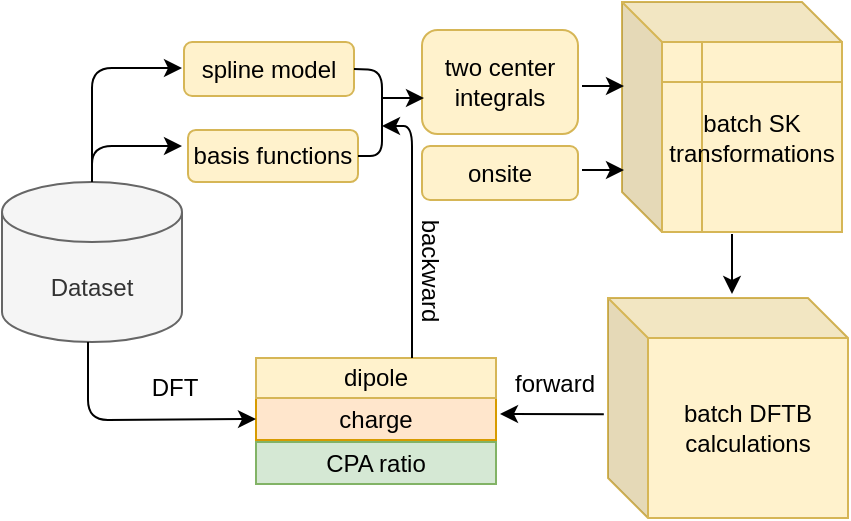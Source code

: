 <mxfile version="17.4.0" type="github">
  <diagram id="ps_Xkmwmxq0UH4aj3wPA" name="Page-1">
    <mxGraphModel dx="1422" dy="712" grid="1" gridSize="10" guides="1" tooltips="1" connect="1" arrows="1" fold="1" page="1" pageScale="1" pageWidth="850" pageHeight="1100" math="0" shadow="0">
      <root>
        <mxCell id="0" />
        <mxCell id="1" parent="0" />
        <mxCell id="vMhzculdH-lzf_wDQgZb-1" value="Dataset" style="shape=cylinder3;whiteSpace=wrap;html=1;boundedLbl=1;backgroundOutline=1;size=15;fillColor=#f5f5f5;strokeColor=#666666;fontColor=#333333;" parent="1" vertex="1">
          <mxGeometry x="150" y="598" width="90" height="80" as="geometry" />
        </mxCell>
        <mxCell id="vMhzculdH-lzf_wDQgZb-2" value="basis functions" style="rounded=1;whiteSpace=wrap;html=1;fillColor=#fff2cc;strokeColor=#d6b656;" parent="1" vertex="1">
          <mxGeometry x="243" y="572" width="85" height="26" as="geometry" />
        </mxCell>
        <mxCell id="vMhzculdH-lzf_wDQgZb-6" value="batch DFTB calculations" style="shape=cube;whiteSpace=wrap;html=1;boundedLbl=1;backgroundOutline=1;darkOpacity=0.05;darkOpacity2=0.1;fillColor=#fff2cc;strokeColor=#d6b656;" parent="1" vertex="1">
          <mxGeometry x="453" y="656" width="120" height="110" as="geometry" />
        </mxCell>
        <mxCell id="vMhzculdH-lzf_wDQgZb-7" value="" style="shape=cube;whiteSpace=wrap;html=1;boundedLbl=1;backgroundOutline=1;darkOpacity=0.05;darkOpacity2=0.1;fillColor=#fff2cc;strokeColor=#d6b656;" parent="1" vertex="1">
          <mxGeometry x="460" y="508" width="110" height="115" as="geometry" />
        </mxCell>
        <mxCell id="vMhzculdH-lzf_wDQgZb-5" value="&lt;span&gt;batch SK&lt;/span&gt;&lt;br&gt;&lt;span&gt;transformations&lt;/span&gt;" style="shape=internalStorage;whiteSpace=wrap;html=1;backgroundOutline=1;fillColor=#fff2cc;strokeColor=#d6b656;" parent="1" vertex="1">
          <mxGeometry x="480" y="528" width="90" height="95" as="geometry" />
        </mxCell>
        <mxCell id="vMhzculdH-lzf_wDQgZb-9" value="charge" style="rounded=0;whiteSpace=wrap;html=1;fillColor=#ffe6cc;strokeColor=#d79b00;" parent="1" vertex="1">
          <mxGeometry x="277" y="706" width="120" height="21" as="geometry" />
        </mxCell>
        <mxCell id="vMhzculdH-lzf_wDQgZb-10" value="dipole" style="rounded=0;whiteSpace=wrap;html=1;fillColor=#fff2cc;strokeColor=#d6b656;" parent="1" vertex="1">
          <mxGeometry x="277" y="686" width="120" height="20" as="geometry" />
        </mxCell>
        <mxCell id="vMhzculdH-lzf_wDQgZb-14" value="CPA ratio" style="rounded=0;whiteSpace=wrap;html=1;fillColor=#d5e8d4;strokeColor=#82b366;" parent="1" vertex="1">
          <mxGeometry x="277" y="728" width="120" height="21" as="geometry" />
        </mxCell>
        <mxCell id="vMhzculdH-lzf_wDQgZb-21" value="" style="endArrow=classic;html=1;" parent="1" edge="1">
          <mxGeometry width="50" height="50" relative="1" as="geometry">
            <mxPoint x="195" y="598" as="sourcePoint" />
            <mxPoint x="240" y="580" as="targetPoint" />
            <Array as="points">
              <mxPoint x="195" y="580" />
            </Array>
          </mxGeometry>
        </mxCell>
        <mxCell id="vMhzculdH-lzf_wDQgZb-22" value="" style="endArrow=classic;html=1;" parent="1" edge="1">
          <mxGeometry width="50" height="50" relative="1" as="geometry">
            <mxPoint x="440" y="550" as="sourcePoint" />
            <mxPoint x="461" y="550" as="targetPoint" />
          </mxGeometry>
        </mxCell>
        <mxCell id="vMhzculdH-lzf_wDQgZb-23" value="" style="endArrow=classic;html=1;exitX=0.5;exitY=1;exitDx=0;exitDy=0;exitPerimeter=0;entryX=0;entryY=0.5;entryDx=0;entryDy=0;" parent="1" target="vMhzculdH-lzf_wDQgZb-9" edge="1">
          <mxGeometry width="50" height="50" relative="1" as="geometry">
            <mxPoint x="193" y="678" as="sourcePoint" />
            <mxPoint x="277" y="725" as="targetPoint" />
            <Array as="points">
              <mxPoint x="193" y="717" />
            </Array>
          </mxGeometry>
        </mxCell>
        <mxCell id="vMhzculdH-lzf_wDQgZb-25" value="" style="endArrow=classic;html=1;exitX=-0.009;exitY=0.519;exitDx=0;exitDy=0;exitPerimeter=0;" parent="1" edge="1">
          <mxGeometry width="50" height="50" relative="1" as="geometry">
            <mxPoint x="450.92" y="714.09" as="sourcePoint" />
            <mxPoint x="399" y="714" as="targetPoint" />
          </mxGeometry>
        </mxCell>
        <mxCell id="vMhzculdH-lzf_wDQgZb-32" value="backward" style="text;html=1;align=center;verticalAlign=middle;resizable=0;points=[];autosize=1;rotation=90;" parent="1" vertex="1">
          <mxGeometry x="329" y="632" width="70" height="20" as="geometry" />
        </mxCell>
        <mxCell id="vMhzculdH-lzf_wDQgZb-33" value="forward" style="text;html=1;align=center;verticalAlign=middle;resizable=0;points=[];autosize=1;" parent="1" vertex="1">
          <mxGeometry x="396" y="689" width="60" height="20" as="geometry" />
        </mxCell>
        <mxCell id="vMhzculdH-lzf_wDQgZb-34" value="DFT" style="text;html=1;align=center;verticalAlign=middle;resizable=0;points=[];autosize=1;" parent="1" vertex="1">
          <mxGeometry x="216" y="691" width="40" height="20" as="geometry" />
        </mxCell>
        <mxCell id="vMhzculdH-lzf_wDQgZb-35" value="" style="endArrow=classic;html=1;" parent="1" edge="1">
          <mxGeometry width="50" height="50" relative="1" as="geometry">
            <mxPoint x="515" y="624" as="sourcePoint" />
            <mxPoint x="515" y="654" as="targetPoint" />
          </mxGeometry>
        </mxCell>
        <mxCell id="QaO4l2_zIztVe-4p90oJ-2" value="" style="endArrow=classic;html=1;" parent="1" edge="1">
          <mxGeometry width="50" height="50" relative="1" as="geometry">
            <mxPoint x="195" y="590" as="sourcePoint" />
            <mxPoint x="240" y="541" as="targetPoint" />
            <Array as="points">
              <mxPoint x="195" y="541" />
            </Array>
          </mxGeometry>
        </mxCell>
        <mxCell id="QaO4l2_zIztVe-4p90oJ-4" value="spline model" style="rounded=1;whiteSpace=wrap;html=1;fillColor=#fff2cc;strokeColor=#d6b656;" parent="1" vertex="1">
          <mxGeometry x="241" y="528" width="85" height="27" as="geometry" />
        </mxCell>
        <mxCell id="QaO4l2_zIztVe-4p90oJ-5" value="" style="endArrow=none;html=1;entryX=1;entryY=0.5;entryDx=0;entryDy=0;exitX=1;exitY=0.5;exitDx=0;exitDy=0;" parent="1" source="vMhzculdH-lzf_wDQgZb-2" target="QaO4l2_zIztVe-4p90oJ-4" edge="1">
          <mxGeometry width="50" height="50" relative="1" as="geometry">
            <mxPoint x="380" y="600" as="sourcePoint" />
            <mxPoint x="450" y="660" as="targetPoint" />
            <Array as="points">
              <mxPoint x="340" y="585" />
              <mxPoint x="340" y="570" />
              <mxPoint x="340" y="542" />
            </Array>
          </mxGeometry>
        </mxCell>
        <mxCell id="xhZW1D11-I-8E389BzXV-1" value="two center integrals" style="rounded=1;whiteSpace=wrap;html=1;fillColor=#fff2cc;strokeColor=#d6b656;" parent="1" vertex="1">
          <mxGeometry x="360" y="522" width="78" height="52" as="geometry" />
        </mxCell>
        <mxCell id="xhZW1D11-I-8E389BzXV-2" value="" style="endArrow=classic;html=1;" parent="1" edge="1">
          <mxGeometry width="50" height="50" relative="1" as="geometry">
            <mxPoint x="340" y="556" as="sourcePoint" />
            <mxPoint x="361" y="556" as="targetPoint" />
          </mxGeometry>
        </mxCell>
        <mxCell id="xhZW1D11-I-8E389BzXV-5" value="" style="endArrow=classic;html=1;" parent="1" edge="1">
          <mxGeometry width="50" height="50" relative="1" as="geometry">
            <mxPoint x="355" y="686" as="sourcePoint" />
            <mxPoint x="340" y="570" as="targetPoint" />
            <Array as="points">
              <mxPoint x="355" y="570" />
            </Array>
          </mxGeometry>
        </mxCell>
        <mxCell id="sCaEZu7FqTnxpULqzzrD-1" value="onsite" style="rounded=1;whiteSpace=wrap;html=1;fillColor=#fff2cc;strokeColor=#d6b656;" vertex="1" parent="1">
          <mxGeometry x="360" y="580" width="78" height="27" as="geometry" />
        </mxCell>
        <mxCell id="sCaEZu7FqTnxpULqzzrD-2" value="" style="endArrow=classic;html=1;" edge="1" parent="1">
          <mxGeometry width="50" height="50" relative="1" as="geometry">
            <mxPoint x="440" y="592" as="sourcePoint" />
            <mxPoint x="461" y="592" as="targetPoint" />
          </mxGeometry>
        </mxCell>
      </root>
    </mxGraphModel>
  </diagram>
</mxfile>
